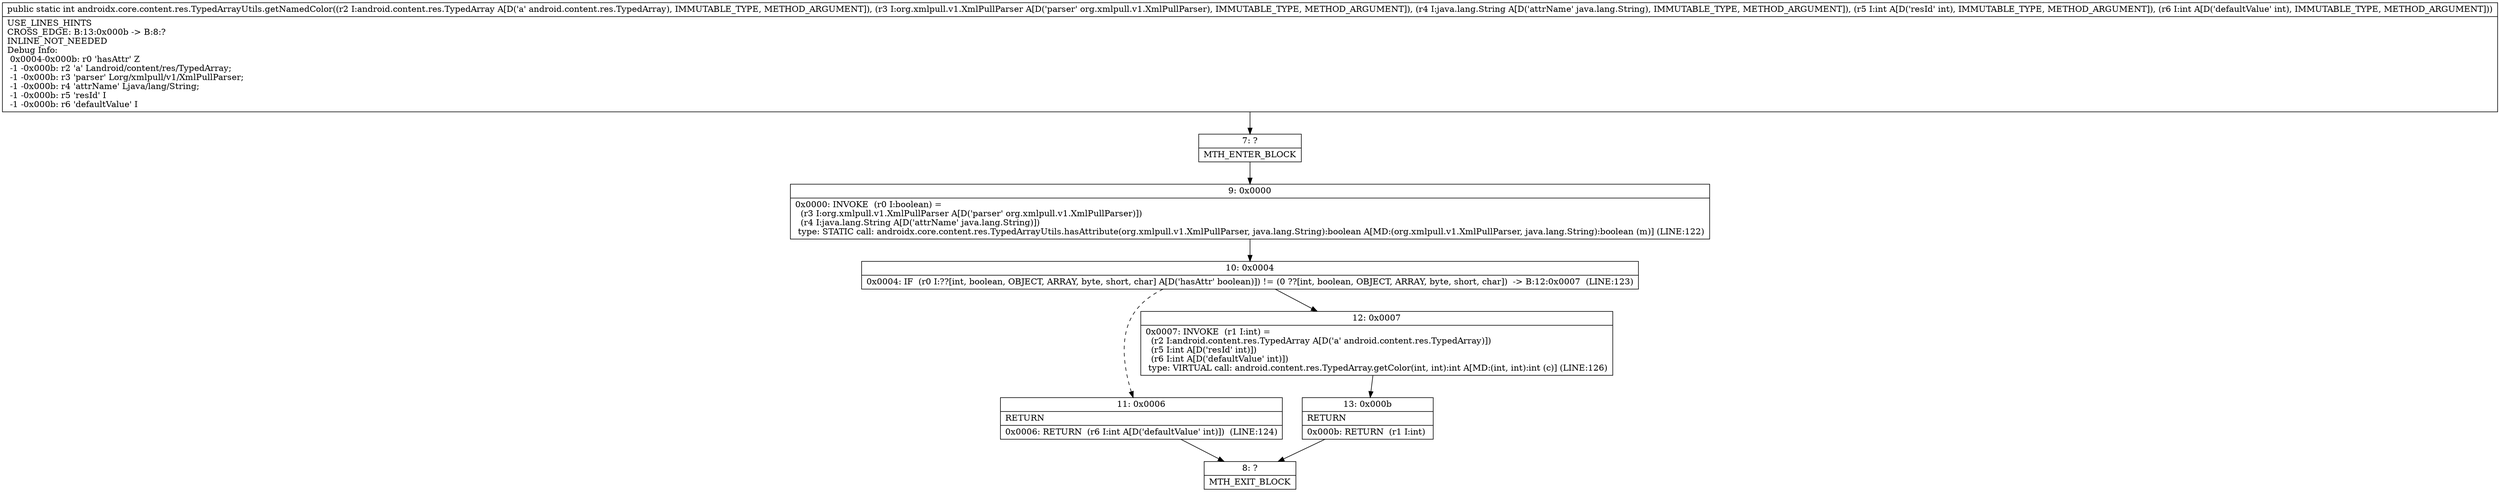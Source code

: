 digraph "CFG forandroidx.core.content.res.TypedArrayUtils.getNamedColor(Landroid\/content\/res\/TypedArray;Lorg\/xmlpull\/v1\/XmlPullParser;Ljava\/lang\/String;II)I" {
Node_7 [shape=record,label="{7\:\ ?|MTH_ENTER_BLOCK\l}"];
Node_9 [shape=record,label="{9\:\ 0x0000|0x0000: INVOKE  (r0 I:boolean) = \l  (r3 I:org.xmlpull.v1.XmlPullParser A[D('parser' org.xmlpull.v1.XmlPullParser)])\l  (r4 I:java.lang.String A[D('attrName' java.lang.String)])\l type: STATIC call: androidx.core.content.res.TypedArrayUtils.hasAttribute(org.xmlpull.v1.XmlPullParser, java.lang.String):boolean A[MD:(org.xmlpull.v1.XmlPullParser, java.lang.String):boolean (m)] (LINE:122)\l}"];
Node_10 [shape=record,label="{10\:\ 0x0004|0x0004: IF  (r0 I:??[int, boolean, OBJECT, ARRAY, byte, short, char] A[D('hasAttr' boolean)]) != (0 ??[int, boolean, OBJECT, ARRAY, byte, short, char])  \-\> B:12:0x0007  (LINE:123)\l}"];
Node_11 [shape=record,label="{11\:\ 0x0006|RETURN\l|0x0006: RETURN  (r6 I:int A[D('defaultValue' int)])  (LINE:124)\l}"];
Node_8 [shape=record,label="{8\:\ ?|MTH_EXIT_BLOCK\l}"];
Node_12 [shape=record,label="{12\:\ 0x0007|0x0007: INVOKE  (r1 I:int) = \l  (r2 I:android.content.res.TypedArray A[D('a' android.content.res.TypedArray)])\l  (r5 I:int A[D('resId' int)])\l  (r6 I:int A[D('defaultValue' int)])\l type: VIRTUAL call: android.content.res.TypedArray.getColor(int, int):int A[MD:(int, int):int (c)] (LINE:126)\l}"];
Node_13 [shape=record,label="{13\:\ 0x000b|RETURN\l|0x000b: RETURN  (r1 I:int) \l}"];
MethodNode[shape=record,label="{public static int androidx.core.content.res.TypedArrayUtils.getNamedColor((r2 I:android.content.res.TypedArray A[D('a' android.content.res.TypedArray), IMMUTABLE_TYPE, METHOD_ARGUMENT]), (r3 I:org.xmlpull.v1.XmlPullParser A[D('parser' org.xmlpull.v1.XmlPullParser), IMMUTABLE_TYPE, METHOD_ARGUMENT]), (r4 I:java.lang.String A[D('attrName' java.lang.String), IMMUTABLE_TYPE, METHOD_ARGUMENT]), (r5 I:int A[D('resId' int), IMMUTABLE_TYPE, METHOD_ARGUMENT]), (r6 I:int A[D('defaultValue' int), IMMUTABLE_TYPE, METHOD_ARGUMENT]))  | USE_LINES_HINTS\lCROSS_EDGE: B:13:0x000b \-\> B:8:?\lINLINE_NOT_NEEDED\lDebug Info:\l  0x0004\-0x000b: r0 'hasAttr' Z\l  \-1 \-0x000b: r2 'a' Landroid\/content\/res\/TypedArray;\l  \-1 \-0x000b: r3 'parser' Lorg\/xmlpull\/v1\/XmlPullParser;\l  \-1 \-0x000b: r4 'attrName' Ljava\/lang\/String;\l  \-1 \-0x000b: r5 'resId' I\l  \-1 \-0x000b: r6 'defaultValue' I\l}"];
MethodNode -> Node_7;Node_7 -> Node_9;
Node_9 -> Node_10;
Node_10 -> Node_11[style=dashed];
Node_10 -> Node_12;
Node_11 -> Node_8;
Node_12 -> Node_13;
Node_13 -> Node_8;
}


